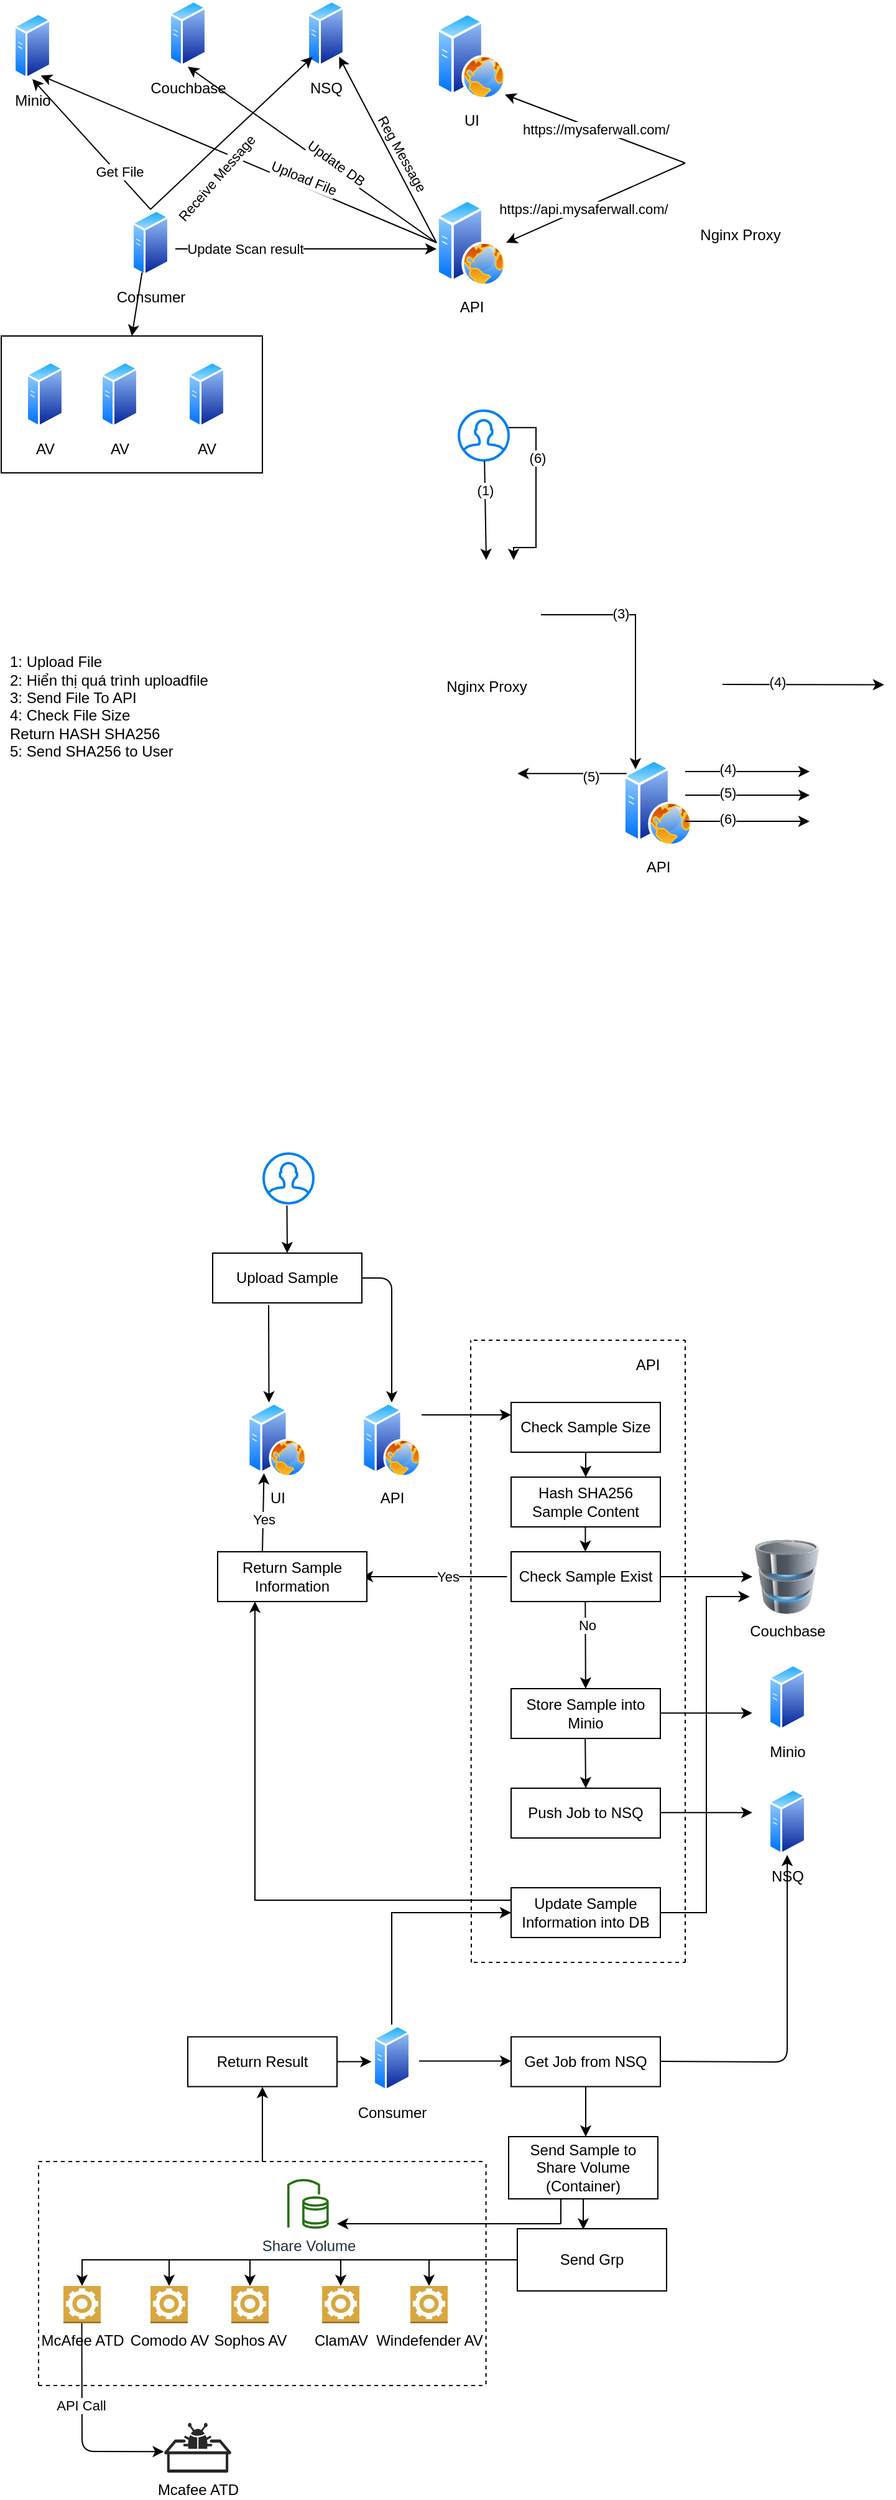 <mxfile version="13.7.7" type="github">
  <diagram id="0QKZTjJc9cyQ-u2rdT5g" name="Page-1">
    <mxGraphModel dx="2031" dy="1090" grid="1" gridSize="10" guides="1" tooltips="1" connect="1" arrows="1" fold="1" page="1" pageScale="1" pageWidth="850" pageHeight="1100" math="0" shadow="0">
      <root>
        <mxCell id="0" />
        <mxCell id="1" parent="0" />
        <mxCell id="Za59vofXJyRdazfEl_qr-24" value="" style="rounded=0;whiteSpace=wrap;html=1;" parent="1" vertex="1">
          <mxGeometry x="10" y="460" width="210" height="110" as="geometry" />
        </mxCell>
        <mxCell id="Za59vofXJyRdazfEl_qr-2" value="Nginx Proxy" style="shape=image;html=1;verticalAlign=top;verticalLabelPosition=bottom;labelBackgroundColor=#ffffff;imageAspect=0;aspect=fixed;image=https://cdn4.iconfinder.com/data/icons/logos-brands-5/24/nginx-128.png" parent="1" vertex="1">
          <mxGeometry x="560" y="277" width="88" height="88" as="geometry" />
        </mxCell>
        <mxCell id="Za59vofXJyRdazfEl_qr-3" value="UI" style="aspect=fixed;perimeter=ellipsePerimeter;html=1;align=center;shadow=0;dashed=0;spacingTop=3;image;image=img/lib/active_directory/web_server.svg;" parent="1" vertex="1">
          <mxGeometry x="360" y="200" width="56" height="70" as="geometry" />
        </mxCell>
        <mxCell id="Za59vofXJyRdazfEl_qr-4" value="UI" style="aspect=fixed;perimeter=ellipsePerimeter;html=1;align=center;shadow=0;dashed=0;spacingTop=3;image;image=img/lib/active_directory/web_server.svg;" parent="1" vertex="1">
          <mxGeometry x="360" y="200" width="56" height="70" as="geometry" />
        </mxCell>
        <mxCell id="Za59vofXJyRdazfEl_qr-5" value="UI" style="aspect=fixed;perimeter=ellipsePerimeter;html=1;align=center;shadow=0;dashed=0;spacingTop=3;image;image=img/lib/active_directory/web_server.svg;" parent="1" vertex="1">
          <mxGeometry x="360" y="200" width="56" height="70" as="geometry" />
        </mxCell>
        <mxCell id="Za59vofXJyRdazfEl_qr-7" value="API" style="aspect=fixed;perimeter=ellipsePerimeter;html=1;align=center;shadow=0;dashed=0;spacingTop=3;image;image=img/lib/active_directory/web_server.svg;" parent="1" vertex="1">
          <mxGeometry x="360" y="350" width="56" height="70" as="geometry" />
        </mxCell>
        <mxCell id="Za59vofXJyRdazfEl_qr-9" value="" style="html=1;verticalLabelPosition=bottom;align=center;labelBackgroundColor=#ffffff;verticalAlign=top;strokeWidth=2;strokeColor=#0080F0;shadow=0;dashed=0;shape=mxgraph.ios7.icons.user;" parent="1" vertex="1">
          <mxGeometry x="378" y="520" width="40" height="40" as="geometry" />
        </mxCell>
        <UserObject label="https://mysaferwall.com/" link="https://mysaferwall.com/" id="Za59vofXJyRdazfEl_qr-12">
          <mxCell style="endArrow=classic;html=1;entryX=0.982;entryY=0.943;entryDx=0;entryDy=0;entryPerimeter=0;exitX=0;exitY=0.5;exitDx=0;exitDy=0;" parent="1" source="Za59vofXJyRdazfEl_qr-2" edge="1">
            <mxGeometry width="50" height="50" relative="1" as="geometry">
              <mxPoint x="530" y="420" as="sourcePoint" />
              <mxPoint x="414.992" y="266.01" as="targetPoint" />
            </mxGeometry>
          </mxCell>
        </UserObject>
        <mxCell id="Za59vofXJyRdazfEl_qr-13" value="" style="endArrow=classic;html=1;entryX=1;entryY=0.5;entryDx=0;entryDy=0;exitX=0;exitY=0.5;exitDx=0;exitDy=0;" parent="1" source="Za59vofXJyRdazfEl_qr-2" target="Za59vofXJyRdazfEl_qr-7" edge="1">
          <mxGeometry width="50" height="50" relative="1" as="geometry">
            <mxPoint x="570" y="334" as="sourcePoint" />
            <mxPoint x="424.992" y="276.01" as="targetPoint" />
          </mxGeometry>
        </mxCell>
        <mxCell id="Za59vofXJyRdazfEl_qr-14" value="https://api.mysaferwall.com/" style="edgeLabel;html=1;align=center;verticalAlign=middle;resizable=0;points=[];" parent="Za59vofXJyRdazfEl_qr-13" vertex="1" connectable="0">
          <mxGeometry x="0.14" relative="1" as="geometry">
            <mxPoint as="offset" />
          </mxGeometry>
        </mxCell>
        <mxCell id="Za59vofXJyRdazfEl_qr-15" value="" style="endArrow=classic;html=1;entryX=0.5;entryY=0;entryDx=0;entryDy=0;exitX=0.515;exitY=1.012;exitDx=0;exitDy=0;exitPerimeter=0;" parent="1" source="Za59vofXJyRdazfEl_qr-9" target="4PWGQ5nPu5mN5C4VCsO8-1" edge="1">
          <mxGeometry width="50" height="50" relative="1" as="geometry">
            <mxPoint x="720" y="330" as="sourcePoint" />
            <mxPoint x="770" y="280" as="targetPoint" />
          </mxGeometry>
        </mxCell>
        <mxCell id="4PWGQ5nPu5mN5C4VCsO8-2" value="(1)" style="edgeLabel;html=1;align=center;verticalAlign=middle;resizable=0;points=[];" vertex="1" connectable="0" parent="Za59vofXJyRdazfEl_qr-15">
          <mxGeometry x="-0.408" relative="1" as="geometry">
            <mxPoint as="offset" />
          </mxGeometry>
        </mxCell>
        <mxCell id="Za59vofXJyRdazfEl_qr-17" value="NSQ" style="aspect=fixed;perimeter=ellipsePerimeter;html=1;align=center;shadow=0;dashed=0;spacingTop=3;image;image=img/lib/active_directory/generic_server.svg;" parent="1" vertex="1">
          <mxGeometry x="256" y="190" width="30" height="53.57" as="geometry" />
        </mxCell>
        <mxCell id="Za59vofXJyRdazfEl_qr-18" value="Consumer" style="aspect=fixed;perimeter=ellipsePerimeter;html=1;align=center;shadow=0;dashed=0;spacingTop=3;image;image=img/lib/active_directory/generic_server.svg;" parent="1" vertex="1">
          <mxGeometry x="115" y="358.22" width="30" height="53.57" as="geometry" />
        </mxCell>
        <mxCell id="Za59vofXJyRdazfEl_qr-19" value="Couchbase" style="aspect=fixed;perimeter=ellipsePerimeter;html=1;align=center;shadow=0;dashed=0;spacingTop=3;image;image=img/lib/active_directory/generic_server.svg;" parent="1" vertex="1">
          <mxGeometry x="145" y="190" width="30" height="53.57" as="geometry" />
        </mxCell>
        <mxCell id="Za59vofXJyRdazfEl_qr-20" value="Minio" style="aspect=fixed;perimeter=ellipsePerimeter;html=1;align=center;shadow=0;dashed=0;spacingTop=3;image;image=img/lib/active_directory/generic_server.svg;" parent="1" vertex="1">
          <mxGeometry x="20" y="200" width="30" height="53.57" as="geometry" />
        </mxCell>
        <mxCell id="Za59vofXJyRdazfEl_qr-21" value="AV " style="aspect=fixed;perimeter=ellipsePerimeter;html=1;align=center;shadow=0;dashed=0;spacingTop=3;image;image=img/lib/active_directory/generic_server.svg;" parent="1" vertex="1">
          <mxGeometry x="30" y="480" width="30" height="53.57" as="geometry" />
        </mxCell>
        <mxCell id="Za59vofXJyRdazfEl_qr-22" value="AV" style="aspect=fixed;perimeter=ellipsePerimeter;html=1;align=center;shadow=0;dashed=0;spacingTop=3;image;image=img/lib/active_directory/generic_server.svg;" parent="1" vertex="1">
          <mxGeometry x="90" y="480" width="30" height="53.57" as="geometry" />
        </mxCell>
        <mxCell id="Za59vofXJyRdazfEl_qr-23" value="AV" style="aspect=fixed;perimeter=ellipsePerimeter;html=1;align=center;shadow=0;dashed=0;spacingTop=3;image;image=img/lib/active_directory/generic_server.svg;" parent="1" vertex="1">
          <mxGeometry x="160" y="480" width="30" height="53.57" as="geometry" />
        </mxCell>
        <mxCell id="Za59vofXJyRdazfEl_qr-26" value="" style="endArrow=classic;html=1;exitX=0.5;exitY=0;exitDx=0;exitDy=0;entryX=0;entryY=1;entryDx=0;entryDy=0;" parent="1" source="Za59vofXJyRdazfEl_qr-18" target="Za59vofXJyRdazfEl_qr-17" edge="1">
          <mxGeometry x="0.075" y="-11" width="50" height="50" relative="1" as="geometry">
            <mxPoint x="220" y="410" as="sourcePoint" />
            <mxPoint x="270" y="360" as="targetPoint" />
            <mxPoint as="offset" />
          </mxGeometry>
        </mxCell>
        <mxCell id="Za59vofXJyRdazfEl_qr-27" value="" style="endArrow=classic;html=1;exitX=0;exitY=0.5;exitDx=0;exitDy=0;entryX=1;entryY=1;entryDx=0;entryDy=0;" parent="1" source="Za59vofXJyRdazfEl_qr-7" target="Za59vofXJyRdazfEl_qr-17" edge="1">
          <mxGeometry width="50" height="50" relative="1" as="geometry">
            <mxPoint x="300" y="397.538" as="sourcePoint" />
            <mxPoint x="361.237" y="270.001" as="targetPoint" />
          </mxGeometry>
        </mxCell>
        <mxCell id="Za59vofXJyRdazfEl_qr-34" value="&lt;div&gt;Reg Message&lt;/div&gt;" style="edgeLabel;html=1;align=center;verticalAlign=middle;resizable=0;points=[];rotation=61;" parent="Za59vofXJyRdazfEl_qr-27" vertex="1" connectable="0">
          <mxGeometry x="-0.324" y="-4" relative="1" as="geometry">
            <mxPoint x="-5.12" y="-19.64" as="offset" />
          </mxGeometry>
        </mxCell>
        <mxCell id="Za59vofXJyRdazfEl_qr-28" value="" style="endArrow=classic;html=1;exitX=0.5;exitY=0;exitDx=0;exitDy=0;entryX=0.5;entryY=1;entryDx=0;entryDy=0;" parent="1" source="Za59vofXJyRdazfEl_qr-18" target="Za59vofXJyRdazfEl_qr-20" edge="1">
          <mxGeometry width="50" height="50" relative="1" as="geometry">
            <mxPoint x="120" y="371.108" as="sourcePoint" />
            <mxPoint x="181.237" y="243.571" as="targetPoint" />
          </mxGeometry>
        </mxCell>
        <mxCell id="Za59vofXJyRdazfEl_qr-37" value="Get File" style="edgeLabel;html=1;align=center;verticalAlign=middle;resizable=0;points=[];" parent="Za59vofXJyRdazfEl_qr-28" vertex="1" connectable="0">
          <mxGeometry x="-0.433" y="-2" relative="1" as="geometry">
            <mxPoint as="offset" />
          </mxGeometry>
        </mxCell>
        <mxCell id="Za59vofXJyRdazfEl_qr-30" value="" style="endArrow=classic;html=1;exitX=0;exitY=0.5;exitDx=0;exitDy=0;entryX=0.5;entryY=1;entryDx=0;entryDy=0;" parent="1" source="Za59vofXJyRdazfEl_qr-7" target="Za59vofXJyRdazfEl_qr-19" edge="1">
          <mxGeometry width="50" height="50" relative="1" as="geometry">
            <mxPoint x="344.24" y="439.56" as="sourcePoint" />
            <mxPoint x="124" y="248" as="targetPoint" />
          </mxGeometry>
        </mxCell>
        <mxCell id="Za59vofXJyRdazfEl_qr-33" value="Update DB" style="edgeLabel;html=1;align=center;verticalAlign=middle;resizable=0;points=[];rotation=36;" parent="Za59vofXJyRdazfEl_qr-30" vertex="1" connectable="0">
          <mxGeometry x="-0.218" y="4" relative="1" as="geometry">
            <mxPoint y="-11.84" as="offset" />
          </mxGeometry>
        </mxCell>
        <mxCell id="Za59vofXJyRdazfEl_qr-31" value="" style="endArrow=classic;html=1;exitX=1;exitY=0.5;exitDx=0;exitDy=0;entryX=0;entryY=0.5;entryDx=0;entryDy=0;" parent="1" edge="1">
          <mxGeometry width="50" height="50" relative="1" as="geometry">
            <mxPoint x="150.0" y="389.995" as="sourcePoint" />
            <mxPoint x="360" y="390" as="targetPoint" />
          </mxGeometry>
        </mxCell>
        <mxCell id="Za59vofXJyRdazfEl_qr-32" value="Update Scan result" style="edgeLabel;html=1;align=center;verticalAlign=middle;resizable=0;points=[];" parent="Za59vofXJyRdazfEl_qr-31" vertex="1" connectable="0">
          <mxGeometry x="-0.467" relative="1" as="geometry">
            <mxPoint as="offset" />
          </mxGeometry>
        </mxCell>
        <mxCell id="Za59vofXJyRdazfEl_qr-35" value="" style="endArrow=classic;html=1;exitX=0;exitY=0.5;exitDx=0;exitDy=0;entryX=0.75;entryY=1;entryDx=0;entryDy=0;" parent="1" source="Za59vofXJyRdazfEl_qr-7" target="Za59vofXJyRdazfEl_qr-20" edge="1">
          <mxGeometry width="50" height="50" relative="1" as="geometry">
            <mxPoint x="370" y="395" as="sourcePoint" />
            <mxPoint x="145" y="253.57" as="targetPoint" />
          </mxGeometry>
        </mxCell>
        <mxCell id="Za59vofXJyRdazfEl_qr-36" value="Upload File" style="edgeLabel;html=1;align=center;verticalAlign=middle;resizable=0;points=[];rotation=22;" parent="Za59vofXJyRdazfEl_qr-35" vertex="1" connectable="0">
          <mxGeometry x="-0.218" y="4" relative="1" as="geometry">
            <mxPoint x="18.99" y="-3.06" as="offset" />
          </mxGeometry>
        </mxCell>
        <mxCell id="UgLu3714s0j6Fc2jNeSb-2" value="&lt;div&gt;Receive Message&lt;/div&gt;" style="edgeLabel;html=1;align=center;verticalAlign=middle;resizable=0;points=[];rotation=-49;" parent="Za59vofXJyRdazfEl_qr-35" vertex="1" connectable="0">
          <mxGeometry x="-0.218" y="4" relative="1" as="geometry">
            <mxPoint x="-51.01" y="-3.06" as="offset" />
          </mxGeometry>
        </mxCell>
        <mxCell id="Za59vofXJyRdazfEl_qr-38" value="" style="endArrow=classic;html=1;entryX=0.5;entryY=0;entryDx=0;entryDy=0;exitX=0.25;exitY=1;exitDx=0;exitDy=0;" parent="1" source="Za59vofXJyRdazfEl_qr-18" target="Za59vofXJyRdazfEl_qr-24" edge="1">
          <mxGeometry width="50" height="50" relative="1" as="geometry">
            <mxPoint x="246" y="500" as="sourcePoint" />
            <mxPoint x="296" y="450" as="targetPoint" />
          </mxGeometry>
        </mxCell>
        <mxCell id="4PWGQ5nPu5mN5C4VCsO8-6" style="edgeStyle=orthogonalEdgeStyle;rounded=0;orthogonalLoop=1;jettySize=auto;html=1;" edge="1" parent="1" source="4PWGQ5nPu5mN5C4VCsO8-1" target="4PWGQ5nPu5mN5C4VCsO8-5">
          <mxGeometry relative="1" as="geometry">
            <Array as="points">
              <mxPoint x="520" y="684" />
            </Array>
          </mxGeometry>
        </mxCell>
        <mxCell id="4PWGQ5nPu5mN5C4VCsO8-11" value="(3)" style="edgeLabel;html=1;align=center;verticalAlign=middle;resizable=0;points=[];" vertex="1" connectable="0" parent="4PWGQ5nPu5mN5C4VCsO8-6">
          <mxGeometry x="-0.362" y="1" relative="1" as="geometry">
            <mxPoint as="offset" />
          </mxGeometry>
        </mxCell>
        <mxCell id="4PWGQ5nPu5mN5C4VCsO8-1" value="Nginx Proxy" style="shape=image;html=1;verticalAlign=top;verticalLabelPosition=bottom;labelBackgroundColor=#ffffff;imageAspect=0;aspect=fixed;image=https://cdn4.iconfinder.com/data/icons/logos-brands-5/24/nginx-128.png" vertex="1" parent="1">
          <mxGeometry x="356" y="640" width="88" height="88" as="geometry" />
        </mxCell>
        <mxCell id="4PWGQ5nPu5mN5C4VCsO8-3" value="UI" style="aspect=fixed;perimeter=ellipsePerimeter;html=1;align=center;shadow=0;dashed=0;spacingTop=3;image;image=img/lib/active_directory/web_server.svg;" vertex="1" parent="1">
          <mxGeometry x="208" y="1317" width="48" height="60" as="geometry" />
        </mxCell>
        <mxCell id="4PWGQ5nPu5mN5C4VCsO8-5" value="API" style="aspect=fixed;perimeter=ellipsePerimeter;html=1;align=center;shadow=0;dashed=0;spacingTop=3;image;image=img/lib/active_directory/web_server.svg;" vertex="1" parent="1">
          <mxGeometry x="510" y="800" width="56" height="70" as="geometry" />
        </mxCell>
        <mxCell id="4PWGQ5nPu5mN5C4VCsO8-16" value="" style="endArrow=classic;html=1;" edge="1" parent="1">
          <mxGeometry width="50" height="50" relative="1" as="geometry">
            <mxPoint x="560" y="810" as="sourcePoint" />
            <mxPoint x="660" y="810" as="targetPoint" />
          </mxGeometry>
        </mxCell>
        <mxCell id="4PWGQ5nPu5mN5C4VCsO8-18" value="(4)" style="edgeLabel;html=1;align=center;verticalAlign=middle;resizable=0;points=[];" vertex="1" connectable="0" parent="4PWGQ5nPu5mN5C4VCsO8-16">
          <mxGeometry x="-0.327" y="2" relative="1" as="geometry">
            <mxPoint as="offset" />
          </mxGeometry>
        </mxCell>
        <mxCell id="4PWGQ5nPu5mN5C4VCsO8-19" value="&lt;div align=&quot;left&quot;&gt;1: Upload File&lt;/div&gt;&lt;div align=&quot;left&quot;&gt;2: Hiển thị quá trình uploadfile&lt;br&gt;3: Send File To API&lt;br&gt;4: Check File Size&lt;br&gt;Return HASH SHA256&lt;br&gt;5: Send SHA256 to User&lt;br&gt;&lt;br&gt;&lt;/div&gt;" style="text;html=1;align=left;verticalAlign=middle;resizable=0;points=[];autosize=1;" vertex="1" parent="1">
          <mxGeometry x="15" y="715" width="180" height="100" as="geometry" />
        </mxCell>
        <mxCell id="4PWGQ5nPu5mN5C4VCsO8-20" value="" style="endArrow=classic;html=1;exitX=0;exitY=0.25;exitDx=0;exitDy=0;entryX=1;entryY=0.25;entryDx=0;entryDy=0;" edge="1" parent="1">
          <mxGeometry width="50" height="50" relative="1" as="geometry">
            <mxPoint x="512.854" y="811.605" as="sourcePoint" />
            <mxPoint x="425.146" y="811.605" as="targetPoint" />
          </mxGeometry>
        </mxCell>
        <mxCell id="4PWGQ5nPu5mN5C4VCsO8-21" value="(5)" style="edgeLabel;html=1;align=center;verticalAlign=middle;resizable=0;points=[];" vertex="1" connectable="0" parent="4PWGQ5nPu5mN5C4VCsO8-20">
          <mxGeometry x="-0.327" y="2" relative="1" as="geometry">
            <mxPoint as="offset" />
          </mxGeometry>
        </mxCell>
        <mxCell id="4PWGQ5nPu5mN5C4VCsO8-22" style="edgeStyle=orthogonalEdgeStyle;rounded=0;orthogonalLoop=1;jettySize=auto;html=1;entryX=0.75;entryY=0;entryDx=0;entryDy=0;" edge="1" parent="1" target="4PWGQ5nPu5mN5C4VCsO8-1">
          <mxGeometry relative="1" as="geometry">
            <mxPoint x="418" y="533.57" as="sourcePoint" />
            <mxPoint x="494" y="657.76" as="targetPoint" />
            <Array as="points">
              <mxPoint x="440" y="534" />
              <mxPoint x="440" y="630" />
              <mxPoint x="422" y="630" />
            </Array>
          </mxGeometry>
        </mxCell>
        <mxCell id="4PWGQ5nPu5mN5C4VCsO8-23" value="(6)" style="edgeLabel;html=1;align=center;verticalAlign=middle;resizable=0;points=[];" vertex="1" connectable="0" parent="4PWGQ5nPu5mN5C4VCsO8-22">
          <mxGeometry x="-0.362" y="1" relative="1" as="geometry">
            <mxPoint as="offset" />
          </mxGeometry>
        </mxCell>
        <mxCell id="4PWGQ5nPu5mN5C4VCsO8-24" value="" style="endArrow=classic;html=1;exitX=0;exitY=0.5;exitDx=0;exitDy=0;entryX=0;entryY=0;entryDx=0;entryDy=0;" edge="1" parent="1">
          <mxGeometry width="50" height="50" relative="1" as="geometry">
            <mxPoint x="590" y="740" as="sourcePoint" />
            <mxPoint x="719.961" y="740.251" as="targetPoint" />
          </mxGeometry>
        </mxCell>
        <mxCell id="4PWGQ5nPu5mN5C4VCsO8-25" value="(4)" style="edgeLabel;html=1;align=center;verticalAlign=middle;resizable=0;points=[];" vertex="1" connectable="0" parent="4PWGQ5nPu5mN5C4VCsO8-24">
          <mxGeometry x="-0.327" y="2" relative="1" as="geometry">
            <mxPoint as="offset" />
          </mxGeometry>
        </mxCell>
        <mxCell id="4PWGQ5nPu5mN5C4VCsO8-26" value="" style="endArrow=classic;html=1;" edge="1" parent="1">
          <mxGeometry width="50" height="50" relative="1" as="geometry">
            <mxPoint x="560" y="829" as="sourcePoint" />
            <mxPoint x="660" y="829" as="targetPoint" />
          </mxGeometry>
        </mxCell>
        <mxCell id="4PWGQ5nPu5mN5C4VCsO8-27" value="(5)" style="edgeLabel;html=1;align=center;verticalAlign=middle;resizable=0;points=[];" vertex="1" connectable="0" parent="4PWGQ5nPu5mN5C4VCsO8-26">
          <mxGeometry x="-0.327" y="2" relative="1" as="geometry">
            <mxPoint as="offset" />
          </mxGeometry>
        </mxCell>
        <mxCell id="4PWGQ5nPu5mN5C4VCsO8-28" value="" style="endArrow=classic;html=1;" edge="1" parent="1">
          <mxGeometry width="50" height="50" relative="1" as="geometry">
            <mxPoint x="560" y="850" as="sourcePoint" />
            <mxPoint x="660" y="850" as="targetPoint" />
          </mxGeometry>
        </mxCell>
        <mxCell id="4PWGQ5nPu5mN5C4VCsO8-29" value="(6)" style="edgeLabel;html=1;align=center;verticalAlign=middle;resizable=0;points=[];" vertex="1" connectable="0" parent="4PWGQ5nPu5mN5C4VCsO8-28">
          <mxGeometry x="-0.327" y="2" relative="1" as="geometry">
            <mxPoint as="offset" />
          </mxGeometry>
        </mxCell>
        <mxCell id="4PWGQ5nPu5mN5C4VCsO8-30" value="" style="html=1;verticalLabelPosition=bottom;align=center;labelBackgroundColor=#ffffff;verticalAlign=top;strokeWidth=2;strokeColor=#0080F0;shadow=0;dashed=0;shape=mxgraph.ios7.icons.user;" vertex="1" parent="1">
          <mxGeometry x="221" y="1117" width="40" height="40" as="geometry" />
        </mxCell>
        <mxCell id="4PWGQ5nPu5mN5C4VCsO8-31" value="Upload Sample" style="rounded=0;whiteSpace=wrap;html=1;" vertex="1" parent="1">
          <mxGeometry x="180" y="1197" width="120" height="40" as="geometry" />
        </mxCell>
        <mxCell id="4PWGQ5nPu5mN5C4VCsO8-32" value="" style="endArrow=classic;html=1;entryX=0.5;entryY=0;entryDx=0;entryDy=0;exitX=0.468;exitY=1.044;exitDx=0;exitDy=0;exitPerimeter=0;" edge="1" parent="1" source="4PWGQ5nPu5mN5C4VCsO8-30" target="4PWGQ5nPu5mN5C4VCsO8-31">
          <mxGeometry width="50" height="50" relative="1" as="geometry">
            <mxPoint x="245" y="1177" as="sourcePoint" />
            <mxPoint x="295" y="1127" as="targetPoint" />
          </mxGeometry>
        </mxCell>
        <mxCell id="4PWGQ5nPu5mN5C4VCsO8-33" value="" style="endArrow=classic;html=1;entryX=0.5;entryY=0;entryDx=0;entryDy=0;exitX=0.468;exitY=1.044;exitDx=0;exitDy=0;exitPerimeter=0;" edge="1" parent="1">
          <mxGeometry width="50" height="50" relative="1" as="geometry">
            <mxPoint x="225.0" y="1238.76" as="sourcePoint" />
            <mxPoint x="225.28" y="1317" as="targetPoint" />
          </mxGeometry>
        </mxCell>
        <mxCell id="4PWGQ5nPu5mN5C4VCsO8-34" value="Check Sample Size" style="rounded=0;whiteSpace=wrap;html=1;" vertex="1" parent="1">
          <mxGeometry x="420" y="1317" width="120" height="40" as="geometry" />
        </mxCell>
        <mxCell id="4PWGQ5nPu5mN5C4VCsO8-35" value="API" style="aspect=fixed;perimeter=ellipsePerimeter;html=1;align=center;shadow=0;dashed=0;spacingTop=3;image;image=img/lib/active_directory/web_server.svg;" vertex="1" parent="1">
          <mxGeometry x="300" y="1317" width="48" height="60" as="geometry" />
        </mxCell>
        <mxCell id="4PWGQ5nPu5mN5C4VCsO8-36" value="" style="endArrow=classic;html=1;entryX=0.5;entryY=0;entryDx=0;entryDy=0;exitX=1;exitY=0.5;exitDx=0;exitDy=0;" edge="1" parent="1" source="4PWGQ5nPu5mN5C4VCsO8-31" target="4PWGQ5nPu5mN5C4VCsO8-35">
          <mxGeometry width="50" height="50" relative="1" as="geometry">
            <mxPoint x="310" y="1207" as="sourcePoint" />
            <mxPoint x="340" y="1217" as="targetPoint" />
            <Array as="points">
              <mxPoint x="324" y="1217" />
            </Array>
          </mxGeometry>
        </mxCell>
        <mxCell id="4PWGQ5nPu5mN5C4VCsO8-37" value="Hash SHA256 Sample Content" style="rounded=0;whiteSpace=wrap;html=1;" vertex="1" parent="1">
          <mxGeometry x="420" y="1377" width="120" height="40" as="geometry" />
        </mxCell>
        <mxCell id="4PWGQ5nPu5mN5C4VCsO8-38" value="Check Sample Exist" style="rounded=0;whiteSpace=wrap;html=1;" vertex="1" parent="1">
          <mxGeometry x="420" y="1437" width="120" height="40" as="geometry" />
        </mxCell>
        <mxCell id="4PWGQ5nPu5mN5C4VCsO8-39" value="Couchbase" style="image;html=1;image=img/lib/clip_art/computers/Database_128x128.png" vertex="1" parent="1">
          <mxGeometry x="614" y="1427" width="56" height="60" as="geometry" />
        </mxCell>
        <mxCell id="4PWGQ5nPu5mN5C4VCsO8-40" value="" style="endArrow=classic;html=1;entryX=0;entryY=0.25;entryDx=0;entryDy=0;" edge="1" parent="1" target="4PWGQ5nPu5mN5C4VCsO8-34">
          <mxGeometry width="50" height="50" relative="1" as="geometry">
            <mxPoint x="348" y="1327" as="sourcePoint" />
            <mxPoint x="398" y="1277" as="targetPoint" />
          </mxGeometry>
        </mxCell>
        <mxCell id="4PWGQ5nPu5mN5C4VCsO8-41" value="" style="endArrow=classic;html=1;entryX=0.5;entryY=0;entryDx=0;entryDy=0;exitX=0.5;exitY=1;exitDx=0;exitDy=0;" edge="1" parent="1" source="4PWGQ5nPu5mN5C4VCsO8-34" target="4PWGQ5nPu5mN5C4VCsO8-37">
          <mxGeometry width="50" height="50" relative="1" as="geometry">
            <mxPoint x="348" y="1346.71" as="sourcePoint" />
            <mxPoint x="420" y="1346.71" as="targetPoint" />
          </mxGeometry>
        </mxCell>
        <mxCell id="4PWGQ5nPu5mN5C4VCsO8-42" value="" style="endArrow=classic;html=1;entryX=0.5;entryY=0;entryDx=0;entryDy=0;exitX=0.5;exitY=1;exitDx=0;exitDy=0;" edge="1" parent="1">
          <mxGeometry width="50" height="50" relative="1" as="geometry">
            <mxPoint x="479.71" y="1417" as="sourcePoint" />
            <mxPoint x="479.71" y="1437" as="targetPoint" />
          </mxGeometry>
        </mxCell>
        <mxCell id="4PWGQ5nPu5mN5C4VCsO8-43" value="" style="endArrow=classic;html=1;entryX=0;entryY=0.5;entryDx=0;entryDy=0;exitX=1;exitY=0.5;exitDx=0;exitDy=0;" edge="1" parent="1" source="4PWGQ5nPu5mN5C4VCsO8-38" target="4PWGQ5nPu5mN5C4VCsO8-39">
          <mxGeometry width="50" height="50" relative="1" as="geometry">
            <mxPoint x="479.71" y="1477" as="sourcePoint" />
            <mxPoint x="479.71" y="1497" as="targetPoint" />
          </mxGeometry>
        </mxCell>
        <mxCell id="4PWGQ5nPu5mN5C4VCsO8-48" value="Store Sample into Minio" style="rounded=0;whiteSpace=wrap;html=1;" vertex="1" parent="1">
          <mxGeometry x="420" y="1547" width="120" height="40" as="geometry" />
        </mxCell>
        <mxCell id="4PWGQ5nPu5mN5C4VCsO8-49" value="" style="endArrow=classic;html=1;exitX=-0.027;exitY=0.5;exitDx=0;exitDy=0;exitPerimeter=0;" edge="1" parent="1" source="4PWGQ5nPu5mN5C4VCsO8-38">
          <mxGeometry width="50" height="50" relative="1" as="geometry">
            <mxPoint x="312" y="1456.71" as="sourcePoint" />
            <mxPoint x="300" y="1457" as="targetPoint" />
          </mxGeometry>
        </mxCell>
        <mxCell id="4PWGQ5nPu5mN5C4VCsO8-50" value="Yes" style="edgeLabel;html=1;align=center;verticalAlign=middle;resizable=0;points=[];" vertex="1" connectable="0" parent="4PWGQ5nPu5mN5C4VCsO8-49">
          <mxGeometry x="-0.177" relative="1" as="geometry">
            <mxPoint as="offset" />
          </mxGeometry>
        </mxCell>
        <mxCell id="4PWGQ5nPu5mN5C4VCsO8-51" value="Return Sample Information" style="rounded=0;whiteSpace=wrap;html=1;" vertex="1" parent="1">
          <mxGeometry x="184" y="1437" width="120" height="40" as="geometry" />
        </mxCell>
        <mxCell id="4PWGQ5nPu5mN5C4VCsO8-52" value="" style="endArrow=classic;html=1;exitX=0.5;exitY=0;exitDx=0;exitDy=0;entryX=0.25;entryY=1;entryDx=0;entryDy=0;" edge="1" parent="1" target="4PWGQ5nPu5mN5C4VCsO8-3">
          <mxGeometry width="50" height="50" relative="1" as="geometry">
            <mxPoint x="220" y="1437" as="sourcePoint" />
            <mxPoint x="209" y="1374" as="targetPoint" />
          </mxGeometry>
        </mxCell>
        <mxCell id="4PWGQ5nPu5mN5C4VCsO8-53" value="Yes" style="edgeLabel;html=1;align=center;verticalAlign=middle;resizable=0;points=[];" vertex="1" connectable="0" parent="4PWGQ5nPu5mN5C4VCsO8-52">
          <mxGeometry x="-0.177" relative="1" as="geometry">
            <mxPoint as="offset" />
          </mxGeometry>
        </mxCell>
        <mxCell id="4PWGQ5nPu5mN5C4VCsO8-54" value="" style="endArrow=classic;html=1;exitX=0.5;exitY=1;exitDx=0;exitDy=0;" edge="1" parent="1" target="4PWGQ5nPu5mN5C4VCsO8-48">
          <mxGeometry width="50" height="50" relative="1" as="geometry">
            <mxPoint x="479.66" y="1477" as="sourcePoint" />
            <mxPoint x="479.66" y="1497" as="targetPoint" />
          </mxGeometry>
        </mxCell>
        <mxCell id="4PWGQ5nPu5mN5C4VCsO8-55" value="No" style="edgeLabel;html=1;align=center;verticalAlign=middle;resizable=0;points=[];" vertex="1" connectable="0" parent="4PWGQ5nPu5mN5C4VCsO8-54">
          <mxGeometry x="-0.472" y="1" relative="1" as="geometry">
            <mxPoint as="offset" />
          </mxGeometry>
        </mxCell>
        <mxCell id="4PWGQ5nPu5mN5C4VCsO8-56" value="Minio" style="aspect=fixed;perimeter=ellipsePerimeter;html=1;align=center;shadow=0;dashed=0;spacingTop=3;image;image=img/lib/active_directory/generic_server.svg;" vertex="1" parent="1">
          <mxGeometry x="627" y="1527" width="30" height="53.57" as="geometry" />
        </mxCell>
        <mxCell id="4PWGQ5nPu5mN5C4VCsO8-57" value="" style="endArrow=classic;html=1;entryX=0;entryY=0.5;entryDx=0;entryDy=0;exitX=1;exitY=0.5;exitDx=0;exitDy=0;" edge="1" parent="1">
          <mxGeometry width="50" height="50" relative="1" as="geometry">
            <mxPoint x="540" y="1566.58" as="sourcePoint" />
            <mxPoint x="614.0" y="1566.58" as="targetPoint" />
          </mxGeometry>
        </mxCell>
        <mxCell id="4PWGQ5nPu5mN5C4VCsO8-58" value="Push Job to NSQ" style="rounded=0;whiteSpace=wrap;html=1;" vertex="1" parent="1">
          <mxGeometry x="420" y="1627" width="120" height="40" as="geometry" />
        </mxCell>
        <mxCell id="4PWGQ5nPu5mN5C4VCsO8-59" value="" style="endArrow=classic;html=1;entryX=0.5;entryY=0;entryDx=0;entryDy=0;exitX=0.5;exitY=1;exitDx=0;exitDy=0;" edge="1" parent="1" target="4PWGQ5nPu5mN5C4VCsO8-58">
          <mxGeometry width="50" height="50" relative="1" as="geometry">
            <mxPoint x="479.58" y="1587" as="sourcePoint" />
            <mxPoint x="479.58" y="1607" as="targetPoint" />
          </mxGeometry>
        </mxCell>
        <mxCell id="4PWGQ5nPu5mN5C4VCsO8-60" value="NSQ" style="aspect=fixed;perimeter=ellipsePerimeter;html=1;align=center;shadow=0;dashed=0;spacingTop=3;image;image=img/lib/active_directory/generic_server.svg;" vertex="1" parent="1">
          <mxGeometry x="627" y="1627.0" width="30" height="53.57" as="geometry" />
        </mxCell>
        <mxCell id="4PWGQ5nPu5mN5C4VCsO8-61" value="" style="endArrow=classic;html=1;entryX=0;entryY=0.5;entryDx=0;entryDy=0;exitX=1;exitY=0.5;exitDx=0;exitDy=0;" edge="1" parent="1">
          <mxGeometry width="50" height="50" relative="1" as="geometry">
            <mxPoint x="540" y="1646.58" as="sourcePoint" />
            <mxPoint x="614.0" y="1646.58" as="targetPoint" />
          </mxGeometry>
        </mxCell>
        <mxCell id="4PWGQ5nPu5mN5C4VCsO8-106" style="edgeStyle=orthogonalEdgeStyle;rounded=0;orthogonalLoop=1;jettySize=auto;html=1;entryX=0;entryY=0.5;entryDx=0;entryDy=0;exitX=0.5;exitY=0;exitDx=0;exitDy=0;" edge="1" parent="1" source="4PWGQ5nPu5mN5C4VCsO8-62" target="4PWGQ5nPu5mN5C4VCsO8-71">
          <mxGeometry relative="1" as="geometry" />
        </mxCell>
        <mxCell id="4PWGQ5nPu5mN5C4VCsO8-62" value="Consumer" style="aspect=fixed;perimeter=ellipsePerimeter;html=1;align=center;shadow=0;dashed=0;spacingTop=3;image;image=img/lib/active_directory/generic_server.svg;" vertex="1" parent="1">
          <mxGeometry x="309" y="1817" width="30" height="53.57" as="geometry" />
        </mxCell>
        <mxCell id="4PWGQ5nPu5mN5C4VCsO8-63" value="" style="endArrow=none;dashed=1;html=1;" edge="1" parent="1">
          <mxGeometry width="50" height="50" relative="1" as="geometry">
            <mxPoint x="388" y="1767" as="sourcePoint" />
            <mxPoint x="387.5" y="1267" as="targetPoint" />
          </mxGeometry>
        </mxCell>
        <mxCell id="4PWGQ5nPu5mN5C4VCsO8-64" value="" style="endArrow=none;dashed=1;html=1;" edge="1" parent="1">
          <mxGeometry width="50" height="50" relative="1" as="geometry">
            <mxPoint x="390" y="1267" as="sourcePoint" />
            <mxPoint x="560" y="1267" as="targetPoint" />
          </mxGeometry>
        </mxCell>
        <mxCell id="4PWGQ5nPu5mN5C4VCsO8-65" value="" style="endArrow=none;dashed=1;html=1;" edge="1" parent="1">
          <mxGeometry width="50" height="50" relative="1" as="geometry">
            <mxPoint x="560" y="1767" as="sourcePoint" />
            <mxPoint x="560" y="1267" as="targetPoint" />
          </mxGeometry>
        </mxCell>
        <mxCell id="4PWGQ5nPu5mN5C4VCsO8-66" value="" style="endArrow=none;dashed=1;html=1;" edge="1" parent="1">
          <mxGeometry width="50" height="50" relative="1" as="geometry">
            <mxPoint x="390" y="1767" as="sourcePoint" />
            <mxPoint x="560" y="1767" as="targetPoint" />
          </mxGeometry>
        </mxCell>
        <mxCell id="4PWGQ5nPu5mN5C4VCsO8-67" value="API" style="text;html=1;strokeColor=none;fillColor=none;align=center;verticalAlign=middle;whiteSpace=wrap;rounded=0;" vertex="1" parent="1">
          <mxGeometry x="510" y="1277" width="40" height="20" as="geometry" />
        </mxCell>
        <mxCell id="4PWGQ5nPu5mN5C4VCsO8-68" value="Get Job from NSQ" style="rounded=0;whiteSpace=wrap;html=1;" vertex="1" parent="1">
          <mxGeometry x="420" y="1826.79" width="120" height="40" as="geometry" />
        </mxCell>
        <mxCell id="4PWGQ5nPu5mN5C4VCsO8-69" value="" style="endArrow=classic;html=1;entryX=0.5;entryY=1;entryDx=0;entryDy=0;exitX=1;exitY=0.5;exitDx=0;exitDy=0;" edge="1" parent="1" target="4PWGQ5nPu5mN5C4VCsO8-60">
          <mxGeometry width="50" height="50" relative="1" as="geometry">
            <mxPoint x="540" y="1846.5" as="sourcePoint" />
            <mxPoint x="614.0" y="1846.5" as="targetPoint" />
            <Array as="points">
              <mxPoint x="642" y="1847" />
            </Array>
          </mxGeometry>
        </mxCell>
        <mxCell id="4PWGQ5nPu5mN5C4VCsO8-70" value="" style="endArrow=classic;html=1;entryX=0;entryY=0.5;entryDx=0;entryDy=0;exitX=1;exitY=0.5;exitDx=0;exitDy=0;" edge="1" parent="1">
          <mxGeometry width="50" height="50" relative="1" as="geometry">
            <mxPoint x="346" y="1846.29" as="sourcePoint" />
            <mxPoint x="420.0" y="1846.29" as="targetPoint" />
          </mxGeometry>
        </mxCell>
        <mxCell id="4PWGQ5nPu5mN5C4VCsO8-107" style="edgeStyle=orthogonalEdgeStyle;rounded=0;orthogonalLoop=1;jettySize=auto;html=1;entryX=-0.039;entryY=0.767;entryDx=0;entryDy=0;entryPerimeter=0;" edge="1" parent="1" source="4PWGQ5nPu5mN5C4VCsO8-71" target="4PWGQ5nPu5mN5C4VCsO8-39">
          <mxGeometry relative="1" as="geometry">
            <mxPoint x="600" y="1487" as="targetPoint" />
            <Array as="points">
              <mxPoint x="577" y="1727" />
              <mxPoint x="577" y="1473" />
            </Array>
          </mxGeometry>
        </mxCell>
        <mxCell id="4PWGQ5nPu5mN5C4VCsO8-108" style="edgeStyle=orthogonalEdgeStyle;rounded=0;orthogonalLoop=1;jettySize=auto;html=1;entryX=0.25;entryY=1;entryDx=0;entryDy=0;" edge="1" parent="1" source="4PWGQ5nPu5mN5C4VCsO8-71" target="4PWGQ5nPu5mN5C4VCsO8-51">
          <mxGeometry relative="1" as="geometry">
            <Array as="points">
              <mxPoint x="214" y="1717" />
            </Array>
          </mxGeometry>
        </mxCell>
        <mxCell id="4PWGQ5nPu5mN5C4VCsO8-71" value="Update Sample Information into DB" style="rounded=0;whiteSpace=wrap;html=1;" vertex="1" parent="1">
          <mxGeometry x="420" y="1707" width="120" height="40" as="geometry" />
        </mxCell>
        <mxCell id="4PWGQ5nPu5mN5C4VCsO8-72" value="" style="endArrow=classic;html=1;" edge="1" parent="1">
          <mxGeometry width="50" height="50" relative="1" as="geometry">
            <mxPoint x="480" y="1867" as="sourcePoint" />
            <mxPoint x="480" y="1907" as="targetPoint" />
          </mxGeometry>
        </mxCell>
        <mxCell id="4PWGQ5nPu5mN5C4VCsO8-110" style="edgeStyle=orthogonalEdgeStyle;rounded=0;orthogonalLoop=1;jettySize=auto;html=1;entryX=0.442;entryY=0.013;entryDx=0;entryDy=0;entryPerimeter=0;" edge="1" parent="1" source="4PWGQ5nPu5mN5C4VCsO8-73" target="4PWGQ5nPu5mN5C4VCsO8-75">
          <mxGeometry relative="1" as="geometry">
            <mxPoint x="478" y="1977" as="targetPoint" />
          </mxGeometry>
        </mxCell>
        <mxCell id="4PWGQ5nPu5mN5C4VCsO8-73" value="Send Sample to Share Volume (Container)" style="rounded=0;whiteSpace=wrap;html=1;" vertex="1" parent="1">
          <mxGeometry x="418" y="1907" width="120" height="50" as="geometry" />
        </mxCell>
        <mxCell id="4PWGQ5nPu5mN5C4VCsO8-74" value="Sophos AV" style="outlineConnect=0;dashed=0;verticalLabelPosition=bottom;verticalAlign=top;align=center;html=1;shape=mxgraph.aws3.worker;fillColor=#D9A741;gradientColor=none;" vertex="1" parent="1">
          <mxGeometry x="195" y="2027" width="30" height="30" as="geometry" />
        </mxCell>
        <mxCell id="4PWGQ5nPu5mN5C4VCsO8-93" style="edgeStyle=orthogonalEdgeStyle;rounded=0;orthogonalLoop=1;jettySize=auto;html=1;entryX=0.5;entryY=0;entryDx=0;entryDy=0;entryPerimeter=0;" edge="1" parent="1" source="4PWGQ5nPu5mN5C4VCsO8-75" target="4PWGQ5nPu5mN5C4VCsO8-83">
          <mxGeometry relative="1" as="geometry" />
        </mxCell>
        <mxCell id="4PWGQ5nPu5mN5C4VCsO8-94" style="edgeStyle=orthogonalEdgeStyle;rounded=0;orthogonalLoop=1;jettySize=auto;html=1;entryX=0.5;entryY=0;entryDx=0;entryDy=0;entryPerimeter=0;" edge="1" parent="1" source="4PWGQ5nPu5mN5C4VCsO8-75" target="4PWGQ5nPu5mN5C4VCsO8-80">
          <mxGeometry relative="1" as="geometry" />
        </mxCell>
        <mxCell id="4PWGQ5nPu5mN5C4VCsO8-95" style="edgeStyle=orthogonalEdgeStyle;rounded=0;orthogonalLoop=1;jettySize=auto;html=1;entryX=0.5;entryY=0;entryDx=0;entryDy=0;entryPerimeter=0;" edge="1" parent="1" source="4PWGQ5nPu5mN5C4VCsO8-75" target="4PWGQ5nPu5mN5C4VCsO8-74">
          <mxGeometry relative="1" as="geometry" />
        </mxCell>
        <mxCell id="4PWGQ5nPu5mN5C4VCsO8-96" style="edgeStyle=orthogonalEdgeStyle;rounded=0;orthogonalLoop=1;jettySize=auto;html=1;entryX=0.5;entryY=0;entryDx=0;entryDy=0;entryPerimeter=0;" edge="1" parent="1" source="4PWGQ5nPu5mN5C4VCsO8-75" target="4PWGQ5nPu5mN5C4VCsO8-81">
          <mxGeometry relative="1" as="geometry" />
        </mxCell>
        <mxCell id="4PWGQ5nPu5mN5C4VCsO8-97" style="edgeStyle=orthogonalEdgeStyle;rounded=0;orthogonalLoop=1;jettySize=auto;html=1;entryX=0.5;entryY=0;entryDx=0;entryDy=0;entryPerimeter=0;" edge="1" parent="1" source="4PWGQ5nPu5mN5C4VCsO8-75" target="4PWGQ5nPu5mN5C4VCsO8-82">
          <mxGeometry relative="1" as="geometry" />
        </mxCell>
        <mxCell id="4PWGQ5nPu5mN5C4VCsO8-75" value="Send Grp " style="rounded=0;whiteSpace=wrap;html=1;" vertex="1" parent="1">
          <mxGeometry x="425" y="1981" width="120" height="50" as="geometry" />
        </mxCell>
        <mxCell id="4PWGQ5nPu5mN5C4VCsO8-76" value="Share Volume" style="outlineConnect=0;fontColor=#232F3E;gradientColor=none;fillColor=#277116;strokeColor=none;dashed=0;verticalLabelPosition=bottom;verticalAlign=top;align=center;html=1;fontSize=12;fontStyle=0;aspect=fixed;pointerEvents=1;shape=mxgraph.aws4.volume_gateway;" vertex="1" parent="1">
          <mxGeometry x="240" y="1941" width="33.33" height="40" as="geometry" />
        </mxCell>
        <mxCell id="4PWGQ5nPu5mN5C4VCsO8-77" value="" style="endArrow=classic;html=1;" edge="1" parent="1">
          <mxGeometry width="50" height="50" relative="1" as="geometry">
            <mxPoint x="460" y="1977" as="sourcePoint" />
            <mxPoint x="280" y="1977" as="targetPoint" />
          </mxGeometry>
        </mxCell>
        <mxCell id="4PWGQ5nPu5mN5C4VCsO8-78" value="" style="endArrow=none;html=1;" edge="1" parent="1">
          <mxGeometry width="50" height="50" relative="1" as="geometry">
            <mxPoint x="460" y="1977" as="sourcePoint" />
            <mxPoint x="460" y="1957" as="targetPoint" />
          </mxGeometry>
        </mxCell>
        <mxCell id="4PWGQ5nPu5mN5C4VCsO8-80" value="ClamAV" style="outlineConnect=0;dashed=0;verticalLabelPosition=bottom;verticalAlign=top;align=center;html=1;shape=mxgraph.aws3.worker;fillColor=#D9A741;gradientColor=none;" vertex="1" parent="1">
          <mxGeometry x="268" y="2027" width="30" height="30" as="geometry" />
        </mxCell>
        <mxCell id="4PWGQ5nPu5mN5C4VCsO8-81" value="Comodo AV" style="outlineConnect=0;dashed=0;verticalLabelPosition=bottom;verticalAlign=top;align=center;html=1;shape=mxgraph.aws3.worker;fillColor=#D9A741;gradientColor=none;" vertex="1" parent="1">
          <mxGeometry x="130" y="2027" width="30" height="30" as="geometry" />
        </mxCell>
        <mxCell id="4PWGQ5nPu5mN5C4VCsO8-82" value="McAfee ATD" style="outlineConnect=0;dashed=0;verticalLabelPosition=bottom;verticalAlign=top;align=center;html=1;shape=mxgraph.aws3.worker;fillColor=#D9A741;gradientColor=none;" vertex="1" parent="1">
          <mxGeometry x="60" y="2027" width="30" height="30" as="geometry" />
        </mxCell>
        <mxCell id="4PWGQ5nPu5mN5C4VCsO8-83" value="&lt;div&gt;Windefender AV&lt;/div&gt;" style="outlineConnect=0;dashed=0;verticalLabelPosition=bottom;verticalAlign=top;align=center;html=1;shape=mxgraph.aws3.worker;fillColor=#D9A741;gradientColor=none;" vertex="1" parent="1">
          <mxGeometry x="339" y="2027" width="30" height="30" as="geometry" />
        </mxCell>
        <mxCell id="4PWGQ5nPu5mN5C4VCsO8-86" value="" style="endArrow=none;dashed=1;html=1;" edge="1" parent="1">
          <mxGeometry width="50" height="50" relative="1" as="geometry">
            <mxPoint x="40" y="2107" as="sourcePoint" />
            <mxPoint x="40" y="1927" as="targetPoint" />
          </mxGeometry>
        </mxCell>
        <mxCell id="4PWGQ5nPu5mN5C4VCsO8-87" value="" style="endArrow=none;dashed=1;html=1;" edge="1" parent="1">
          <mxGeometry width="50" height="50" relative="1" as="geometry">
            <mxPoint x="40" y="1927" as="sourcePoint" />
            <mxPoint x="400" y="1927" as="targetPoint" />
          </mxGeometry>
        </mxCell>
        <mxCell id="4PWGQ5nPu5mN5C4VCsO8-88" value="" style="endArrow=none;dashed=1;html=1;" edge="1" parent="1">
          <mxGeometry width="50" height="50" relative="1" as="geometry">
            <mxPoint x="399.8" y="2106" as="sourcePoint" />
            <mxPoint x="399.8" y="1926" as="targetPoint" />
          </mxGeometry>
        </mxCell>
        <mxCell id="4PWGQ5nPu5mN5C4VCsO8-89" value="" style="endArrow=none;dashed=1;html=1;" edge="1" parent="1">
          <mxGeometry width="50" height="50" relative="1" as="geometry">
            <mxPoint x="40" y="2107" as="sourcePoint" />
            <mxPoint x="400" y="2107" as="targetPoint" />
          </mxGeometry>
        </mxCell>
        <mxCell id="4PWGQ5nPu5mN5C4VCsO8-90" value="" style="endArrow=classic;html=1;entryX=-0.005;entryY=0.579;entryDx=0;entryDy=0;entryPerimeter=0;" edge="1" parent="1" target="4PWGQ5nPu5mN5C4VCsO8-99">
          <mxGeometry width="50" height="50" relative="1" as="geometry">
            <mxPoint x="74.76" y="2057" as="sourcePoint" />
            <mxPoint x="75" y="2087" as="targetPoint" />
            <Array as="points">
              <mxPoint x="75" y="2160" />
            </Array>
          </mxGeometry>
        </mxCell>
        <mxCell id="4PWGQ5nPu5mN5C4VCsO8-101" value="&lt;div&gt;API Call&lt;/div&gt;" style="edgeLabel;html=1;align=center;verticalAlign=middle;resizable=0;points=[];" vertex="1" connectable="0" parent="4PWGQ5nPu5mN5C4VCsO8-90">
          <mxGeometry x="-0.217" y="-1" relative="1" as="geometry">
            <mxPoint as="offset" />
          </mxGeometry>
        </mxCell>
        <mxCell id="4PWGQ5nPu5mN5C4VCsO8-99" value="Mcafee ATD" style="verticalLabelPosition=bottom;html=1;fillColor=#282828;strokeColor=none;verticalAlign=top;pointerEvents=1;align=center;shape=mxgraph.cisco_safe.security_icons.malware_sandbox;" vertex="1" parent="1">
          <mxGeometry x="141" y="2137" width="54" height="40" as="geometry" />
        </mxCell>
        <mxCell id="4PWGQ5nPu5mN5C4VCsO8-100" value="" style="shape=image;html=1;verticalAlign=top;verticalLabelPosition=bottom;labelBackgroundColor=#ffffff;imageAspect=0;aspect=fixed;image=https://cdn2.iconfinder.com/data/icons/sleekxp/McAfee-Security-Center.png" vertex="1" parent="1">
          <mxGeometry x="158.5" y="2158" width="19" height="19" as="geometry" />
        </mxCell>
        <mxCell id="4PWGQ5nPu5mN5C4VCsO8-102" value="" style="endArrow=classic;html=1;" edge="1" parent="1">
          <mxGeometry width="50" height="50" relative="1" as="geometry">
            <mxPoint x="220" y="1927" as="sourcePoint" />
            <mxPoint x="220" y="1867" as="targetPoint" />
          </mxGeometry>
        </mxCell>
        <mxCell id="4PWGQ5nPu5mN5C4VCsO8-105" style="edgeStyle=orthogonalEdgeStyle;rounded=0;orthogonalLoop=1;jettySize=auto;html=1;entryX=-0.044;entryY=0.556;entryDx=0;entryDy=0;entryPerimeter=0;" edge="1" parent="1" source="4PWGQ5nPu5mN5C4VCsO8-103" target="4PWGQ5nPu5mN5C4VCsO8-62">
          <mxGeometry relative="1" as="geometry" />
        </mxCell>
        <mxCell id="4PWGQ5nPu5mN5C4VCsO8-103" value="Return Result" style="rounded=0;whiteSpace=wrap;html=1;" vertex="1" parent="1">
          <mxGeometry x="160" y="1826.79" width="120" height="40" as="geometry" />
        </mxCell>
      </root>
    </mxGraphModel>
  </diagram>
</mxfile>
